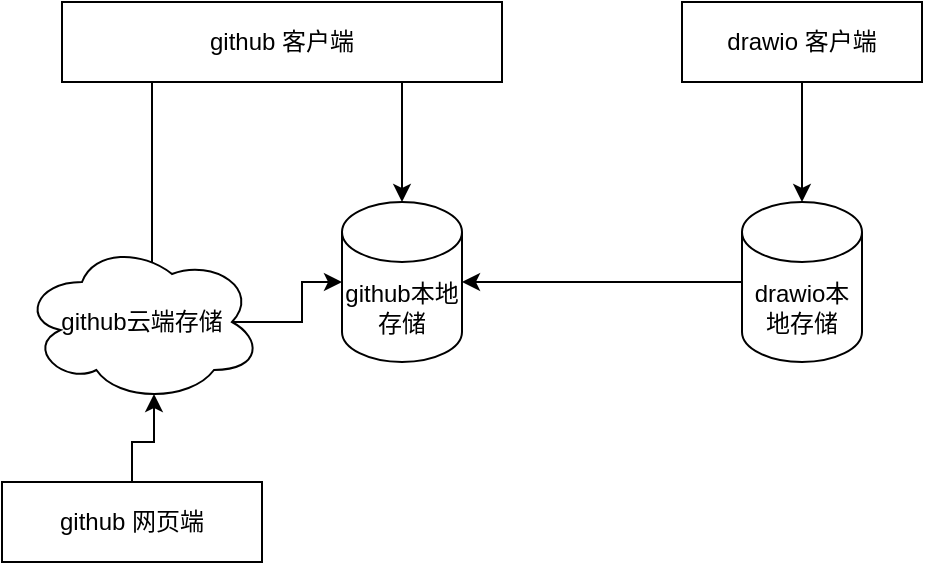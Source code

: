 <mxfile version="14.6.13" type="device"><diagram id="SXrRbCb9r4LiohoRItGH" name="第 1 页"><mxGraphModel dx="952" dy="807" grid="1" gridSize="10" guides="1" tooltips="1" connect="1" arrows="1" fold="1" page="1" pageScale="1" pageWidth="827" pageHeight="1169" math="0" shadow="0"><root><mxCell id="0"/><mxCell id="1" parent="0"/><mxCell id="iIUjmkWd7CkQZUXkWBvM-9" style="edgeStyle=orthogonalEdgeStyle;rounded=0;orthogonalLoop=1;jettySize=auto;html=1;exitX=0.5;exitY=1;exitDx=0;exitDy=0;" edge="1" parent="1" source="iIUjmkWd7CkQZUXkWBvM-7" target="iIUjmkWd7CkQZUXkWBvM-8"><mxGeometry relative="1" as="geometry"><Array as="points"><mxPoint x="210" y="80"/></Array></mxGeometry></mxCell><mxCell id="iIUjmkWd7CkQZUXkWBvM-14" style="edgeStyle=orthogonalEdgeStyle;rounded=0;orthogonalLoop=1;jettySize=auto;html=1;exitX=0.75;exitY=1;exitDx=0;exitDy=0;entryX=0.567;entryY=0.163;entryDx=0;entryDy=0;entryPerimeter=0;" edge="1" parent="1" source="iIUjmkWd7CkQZUXkWBvM-7" target="iIUjmkWd7CkQZUXkWBvM-13"><mxGeometry relative="1" as="geometry"><mxPoint x="90" y="156" as="targetPoint"/><Array as="points"><mxPoint x="85" y="80"/><mxPoint x="85" y="173"/></Array></mxGeometry></mxCell><mxCell id="iIUjmkWd7CkQZUXkWBvM-7" value="github 客户端" style="rounded=0;whiteSpace=wrap;html=1;" vertex="1" parent="1"><mxGeometry x="40" y="40" width="220" height="40" as="geometry"/></mxCell><mxCell id="iIUjmkWd7CkQZUXkWBvM-8" value="&lt;span&gt;github本地存储&lt;/span&gt;" style="shape=cylinder3;whiteSpace=wrap;html=1;boundedLbl=1;backgroundOutline=1;size=15;" vertex="1" parent="1"><mxGeometry x="180" y="140" width="60" height="80" as="geometry"/></mxCell><mxCell id="iIUjmkWd7CkQZUXkWBvM-12" style="edgeStyle=orthogonalEdgeStyle;rounded=0;orthogonalLoop=1;jettySize=auto;html=1;exitX=0.5;exitY=1;exitDx=0;exitDy=0;" edge="1" parent="1" source="iIUjmkWd7CkQZUXkWBvM-10" target="iIUjmkWd7CkQZUXkWBvM-11"><mxGeometry relative="1" as="geometry"/></mxCell><mxCell id="iIUjmkWd7CkQZUXkWBvM-10" value="drawio 客户端" style="rounded=0;whiteSpace=wrap;html=1;" vertex="1" parent="1"><mxGeometry x="350" y="40" width="120" height="40" as="geometry"/></mxCell><mxCell id="iIUjmkWd7CkQZUXkWBvM-18" style="edgeStyle=orthogonalEdgeStyle;rounded=0;orthogonalLoop=1;jettySize=auto;html=1;entryX=1;entryY=0.5;entryDx=0;entryDy=0;entryPerimeter=0;" edge="1" parent="1" source="iIUjmkWd7CkQZUXkWBvM-11" target="iIUjmkWd7CkQZUXkWBvM-8"><mxGeometry relative="1" as="geometry"/></mxCell><mxCell id="iIUjmkWd7CkQZUXkWBvM-11" value="drawio本地存储" style="shape=cylinder3;whiteSpace=wrap;html=1;boundedLbl=1;backgroundOutline=1;size=15;" vertex="1" parent="1"><mxGeometry x="380" y="140" width="60" height="80" as="geometry"/></mxCell><mxCell id="iIUjmkWd7CkQZUXkWBvM-17" style="edgeStyle=orthogonalEdgeStyle;rounded=0;orthogonalLoop=1;jettySize=auto;html=1;exitX=0.875;exitY=0.5;exitDx=0;exitDy=0;exitPerimeter=0;" edge="1" parent="1" source="iIUjmkWd7CkQZUXkWBvM-13" target="iIUjmkWd7CkQZUXkWBvM-8"><mxGeometry relative="1" as="geometry"/></mxCell><mxCell id="iIUjmkWd7CkQZUXkWBvM-13" value="&lt;span&gt;github云端存储&lt;/span&gt;" style="ellipse;shape=cloud;whiteSpace=wrap;html=1;" vertex="1" parent="1"><mxGeometry x="20" y="160" width="120" height="80" as="geometry"/></mxCell><mxCell id="iIUjmkWd7CkQZUXkWBvM-16" style="edgeStyle=orthogonalEdgeStyle;rounded=0;orthogonalLoop=1;jettySize=auto;html=1;exitX=0.5;exitY=0;exitDx=0;exitDy=0;entryX=0.55;entryY=0.95;entryDx=0;entryDy=0;entryPerimeter=0;" edge="1" parent="1" source="iIUjmkWd7CkQZUXkWBvM-15" target="iIUjmkWd7CkQZUXkWBvM-13"><mxGeometry relative="1" as="geometry"/></mxCell><mxCell id="iIUjmkWd7CkQZUXkWBvM-15" value="github 网页端" style="rounded=0;whiteSpace=wrap;html=1;" vertex="1" parent="1"><mxGeometry x="10" y="280" width="130" height="40" as="geometry"/></mxCell></root></mxGraphModel></diagram></mxfile>